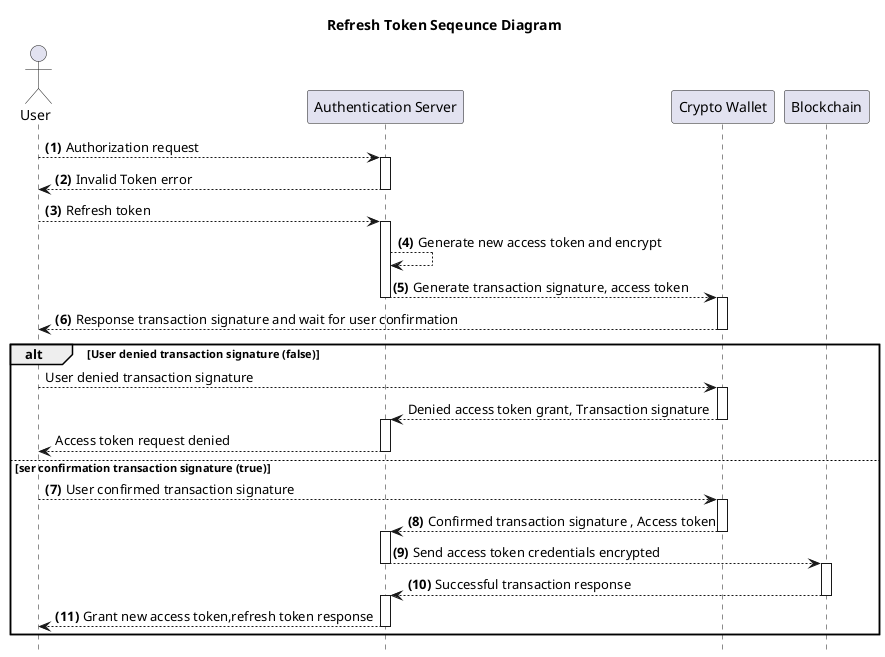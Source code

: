@startuml refreshToken
title **Refresh Token** Seqeunce Diagram
hide footbox
actor User
autonumber "<b>(0)"
"User" --> "Authentication Server" ++: Authorization request
"Authentication Server" --> "User" --: Invalid Token error
"User" --> "Authentication Server" ++: Refresh token
"Authentication Server" --> "Authentication Server" : Generate new access token and encrypt
"Authentication Server" --> "Crypto Wallet" --++: Generate transaction signature, access token
"Crypto Wallet" --> "User" --: Response transaction signature and wait for user confirmation
alt User denied transaction signature (false)
    autonumber stop
    "User" --> "Crypto Wallet" ++: User denied transaction signature
    "Crypto Wallet" --> "Authentication Server" --++: Denied access token grant, Transaction signature
    "Authentication Server" --> "User" --: Access token request denied
else ser confirmation transaction signature (true)
                    autonumber resume
                    "User" --> "Crypto Wallet" ++: User confirmed transaction signature
                    "Crypto Wallet" --> "Authentication Server" --++: Confirmed transaction signature , Access token
                    "Authentication Server" --> "Blockchain" --++: Send access token credentials encrypted
                    "Blockchain" --> "Authentication Server" --++: Successful transaction response
                    "Authentication Server" --> "User" --: Grant new access token,refresh token response

end
@enduml